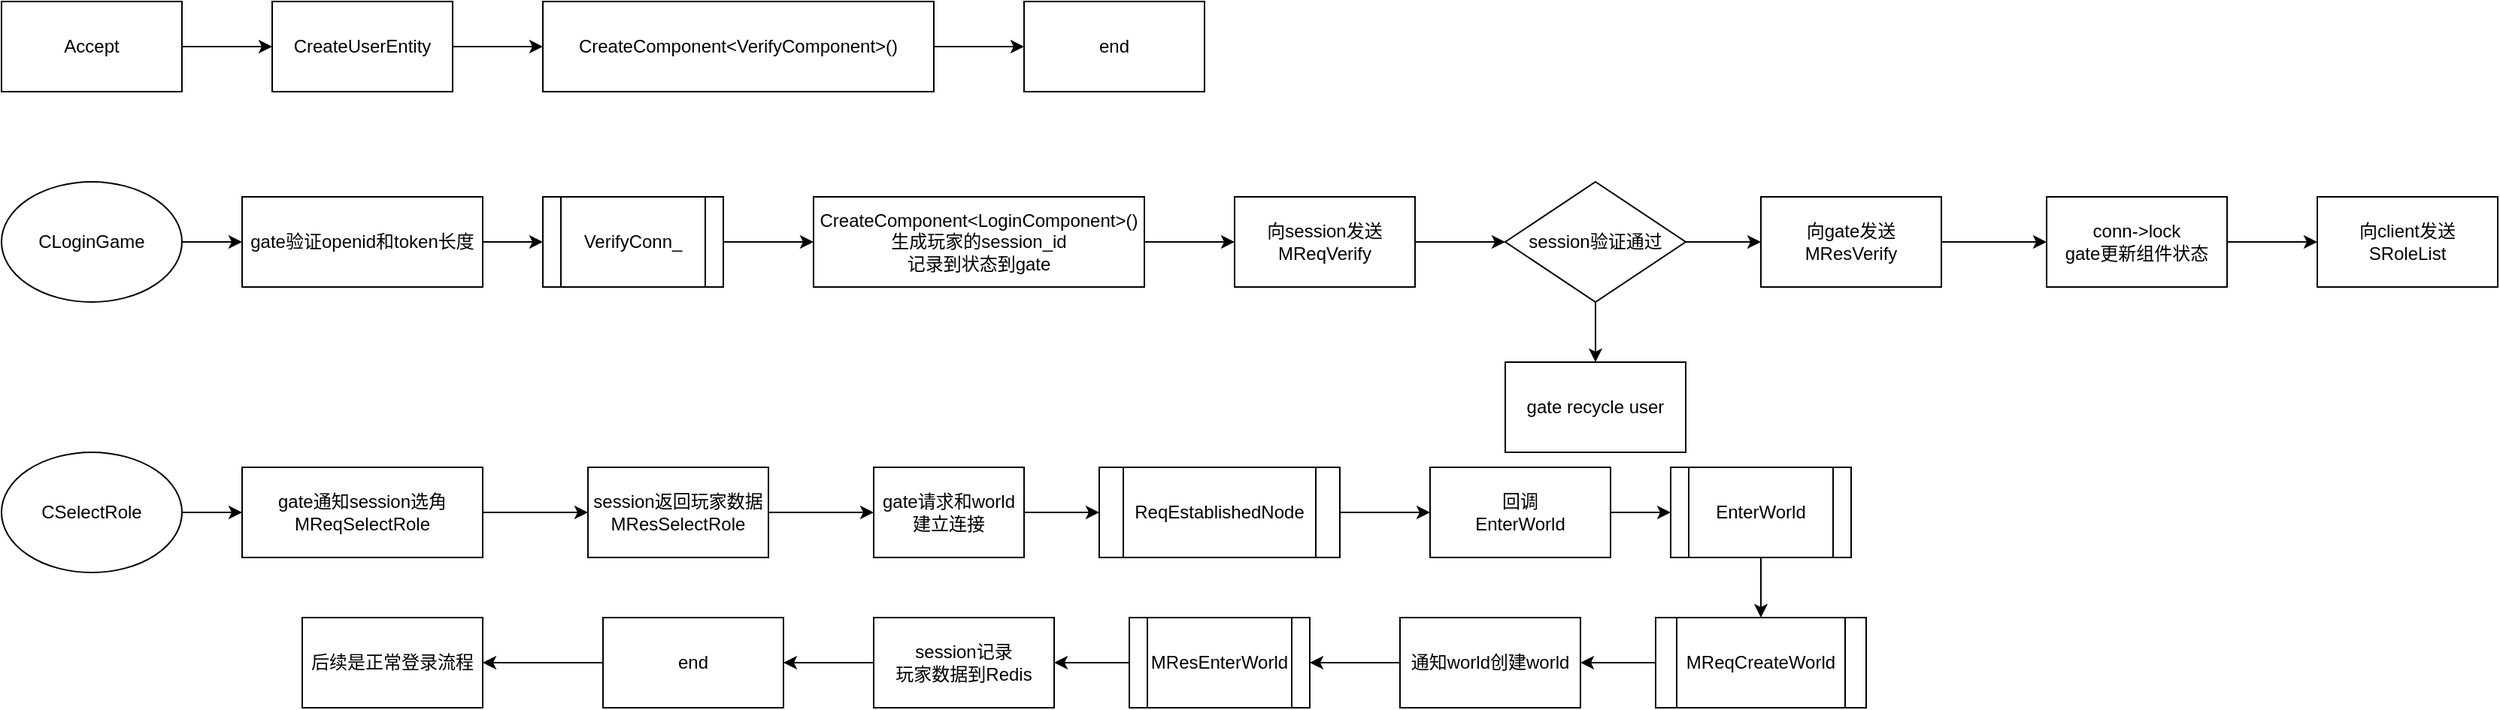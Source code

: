 <mxfile version="26.0.16">
  <diagram name="第 1 页" id="C-d_J6np51PSpjA0dG-Z">
    <mxGraphModel dx="1434" dy="738" grid="1" gridSize="10" guides="1" tooltips="1" connect="1" arrows="1" fold="1" page="1" pageScale="1" pageWidth="827" pageHeight="1169" math="0" shadow="0">
      <root>
        <mxCell id="0" />
        <mxCell id="1" parent="0" />
        <mxCell id="HDlahi36_DwtvmR1-DTq-4" value="" style="edgeStyle=orthogonalEdgeStyle;rounded=0;orthogonalLoop=1;jettySize=auto;html=1;" parent="1" source="HDlahi36_DwtvmR1-DTq-1" target="HDlahi36_DwtvmR1-DTq-3" edge="1">
          <mxGeometry relative="1" as="geometry" />
        </mxCell>
        <mxCell id="HDlahi36_DwtvmR1-DTq-1" value="CLoginGame" style="ellipse;whiteSpace=wrap;html=1;" parent="1" vertex="1">
          <mxGeometry x="80" y="190" width="120" height="80" as="geometry" />
        </mxCell>
        <mxCell id="HDlahi36_DwtvmR1-DTq-13" value="" style="edgeStyle=orthogonalEdgeStyle;rounded=0;orthogonalLoop=1;jettySize=auto;html=1;" parent="1" source="HDlahi36_DwtvmR1-DTq-3" target="HDlahi36_DwtvmR1-DTq-12" edge="1">
          <mxGeometry relative="1" as="geometry" />
        </mxCell>
        <mxCell id="HDlahi36_DwtvmR1-DTq-3" value="gate验证openid和token长度" style="rounded=0;whiteSpace=wrap;html=1;" parent="1" vertex="1">
          <mxGeometry x="240" y="200" width="160" height="60" as="geometry" />
        </mxCell>
        <mxCell id="HDlahi36_DwtvmR1-DTq-7" value="" style="edgeStyle=orthogonalEdgeStyle;rounded=0;orthogonalLoop=1;jettySize=auto;html=1;" parent="1" source="HDlahi36_DwtvmR1-DTq-5" target="HDlahi36_DwtvmR1-DTq-6" edge="1">
          <mxGeometry relative="1" as="geometry" />
        </mxCell>
        <mxCell id="HDlahi36_DwtvmR1-DTq-5" value="Accept" style="rounded=0;whiteSpace=wrap;html=1;" parent="1" vertex="1">
          <mxGeometry x="80" y="70" width="120" height="60" as="geometry" />
        </mxCell>
        <mxCell id="HDlahi36_DwtvmR1-DTq-9" value="" style="edgeStyle=orthogonalEdgeStyle;rounded=0;orthogonalLoop=1;jettySize=auto;html=1;" parent="1" source="HDlahi36_DwtvmR1-DTq-6" target="HDlahi36_DwtvmR1-DTq-8" edge="1">
          <mxGeometry relative="1" as="geometry" />
        </mxCell>
        <mxCell id="HDlahi36_DwtvmR1-DTq-6" value="CreateUserEntity" style="rounded=0;whiteSpace=wrap;html=1;" parent="1" vertex="1">
          <mxGeometry x="260" y="70" width="120" height="60" as="geometry" />
        </mxCell>
        <mxCell id="HDlahi36_DwtvmR1-DTq-19" value="" style="edgeStyle=orthogonalEdgeStyle;rounded=0;orthogonalLoop=1;jettySize=auto;html=1;" parent="1" source="HDlahi36_DwtvmR1-DTq-8" target="HDlahi36_DwtvmR1-DTq-18" edge="1">
          <mxGeometry relative="1" as="geometry" />
        </mxCell>
        <mxCell id="HDlahi36_DwtvmR1-DTq-8" value="CreateComponent&amp;lt;VerifyComponent&amp;gt;()" style="rounded=0;whiteSpace=wrap;html=1;" parent="1" vertex="1">
          <mxGeometry x="440" y="70" width="260" height="60" as="geometry" />
        </mxCell>
        <mxCell id="HDlahi36_DwtvmR1-DTq-15" value="" style="edgeStyle=orthogonalEdgeStyle;rounded=0;orthogonalLoop=1;jettySize=auto;html=1;" parent="1" source="HDlahi36_DwtvmR1-DTq-12" target="HDlahi36_DwtvmR1-DTq-14" edge="1">
          <mxGeometry relative="1" as="geometry" />
        </mxCell>
        <mxCell id="HDlahi36_DwtvmR1-DTq-12" value="VerifyConn_" style="shape=process;whiteSpace=wrap;html=1;backgroundOutline=1;" parent="1" vertex="1">
          <mxGeometry x="440" y="200" width="120" height="60" as="geometry" />
        </mxCell>
        <mxCell id="HDlahi36_DwtvmR1-DTq-17" value="" style="edgeStyle=orthogonalEdgeStyle;rounded=0;orthogonalLoop=1;jettySize=auto;html=1;" parent="1" source="HDlahi36_DwtvmR1-DTq-14" target="HDlahi36_DwtvmR1-DTq-16" edge="1">
          <mxGeometry relative="1" as="geometry" />
        </mxCell>
        <mxCell id="HDlahi36_DwtvmR1-DTq-14" value="CreateComponent&amp;lt;LoginComponent&amp;gt;()&lt;br&gt;生成玩家的session_id&lt;br&gt;记录到状态到gate" style="rounded=0;whiteSpace=wrap;html=1;" parent="1" vertex="1">
          <mxGeometry x="620" y="200" width="220" height="60" as="geometry" />
        </mxCell>
        <mxCell id="z6gSEbufGHkCqKadq6yi-2" value="" style="edgeStyle=orthogonalEdgeStyle;rounded=0;orthogonalLoop=1;jettySize=auto;html=1;" parent="1" source="HDlahi36_DwtvmR1-DTq-16" target="z6gSEbufGHkCqKadq6yi-1" edge="1">
          <mxGeometry relative="1" as="geometry" />
        </mxCell>
        <mxCell id="HDlahi36_DwtvmR1-DTq-16" value="向session发送MReqVerify" style="rounded=0;whiteSpace=wrap;html=1;" parent="1" vertex="1">
          <mxGeometry x="900" y="200" width="120" height="60" as="geometry" />
        </mxCell>
        <mxCell id="HDlahi36_DwtvmR1-DTq-18" value="end" style="whiteSpace=wrap;html=1;rounded=0;" parent="1" vertex="1">
          <mxGeometry x="760" y="70" width="120" height="60" as="geometry" />
        </mxCell>
        <mxCell id="z6gSEbufGHkCqKadq6yi-4" value="" style="edgeStyle=orthogonalEdgeStyle;rounded=0;orthogonalLoop=1;jettySize=auto;html=1;" parent="1" source="z6gSEbufGHkCqKadq6yi-1" target="z6gSEbufGHkCqKadq6yi-3" edge="1">
          <mxGeometry relative="1" as="geometry" />
        </mxCell>
        <mxCell id="z6gSEbufGHkCqKadq6yi-6" value="" style="edgeStyle=orthogonalEdgeStyle;rounded=0;orthogonalLoop=1;jettySize=auto;html=1;" parent="1" source="z6gSEbufGHkCqKadq6yi-1" target="z6gSEbufGHkCqKadq6yi-5" edge="1">
          <mxGeometry relative="1" as="geometry" />
        </mxCell>
        <mxCell id="z6gSEbufGHkCqKadq6yi-1" value="session验证通过" style="rhombus;whiteSpace=wrap;html=1;rounded=0;" parent="1" vertex="1">
          <mxGeometry x="1080" y="190" width="120" height="80" as="geometry" />
        </mxCell>
        <mxCell id="z6gSEbufGHkCqKadq6yi-11" value="" style="edgeStyle=orthogonalEdgeStyle;rounded=0;orthogonalLoop=1;jettySize=auto;html=1;" parent="1" source="z6gSEbufGHkCqKadq6yi-3" target="z6gSEbufGHkCqKadq6yi-10" edge="1">
          <mxGeometry relative="1" as="geometry" />
        </mxCell>
        <mxCell id="z6gSEbufGHkCqKadq6yi-3" value="向gate发送MResVerify" style="whiteSpace=wrap;html=1;rounded=0;" parent="1" vertex="1">
          <mxGeometry x="1250" y="200" width="120" height="60" as="geometry" />
        </mxCell>
        <mxCell id="z6gSEbufGHkCqKadq6yi-5" value="gate recycle&amp;nbsp;user" style="whiteSpace=wrap;html=1;rounded=0;" parent="1" vertex="1">
          <mxGeometry x="1080" y="310" width="120" height="60" as="geometry" />
        </mxCell>
        <mxCell id="z6gSEbufGHkCqKadq6yi-9" value="" style="edgeStyle=orthogonalEdgeStyle;rounded=0;orthogonalLoop=1;jettySize=auto;html=1;" parent="1" source="z6gSEbufGHkCqKadq6yi-7" target="z6gSEbufGHkCqKadq6yi-8" edge="1">
          <mxGeometry relative="1" as="geometry" />
        </mxCell>
        <mxCell id="z6gSEbufGHkCqKadq6yi-7" value="CSelectRole" style="ellipse;whiteSpace=wrap;html=1;" parent="1" vertex="1">
          <mxGeometry x="80" y="370" width="120" height="80" as="geometry" />
        </mxCell>
        <mxCell id="f2scbYY9tvPgvcLN5l5b-2" value="" style="edgeStyle=orthogonalEdgeStyle;rounded=0;orthogonalLoop=1;jettySize=auto;html=1;" edge="1" parent="1" source="z6gSEbufGHkCqKadq6yi-8" target="f2scbYY9tvPgvcLN5l5b-1">
          <mxGeometry relative="1" as="geometry" />
        </mxCell>
        <mxCell id="z6gSEbufGHkCqKadq6yi-8" value="gate通知session选角&lt;br&gt;MReqSelectRole" style="whiteSpace=wrap;html=1;" parent="1" vertex="1">
          <mxGeometry x="240" y="380" width="160" height="60" as="geometry" />
        </mxCell>
        <mxCell id="z6gSEbufGHkCqKadq6yi-13" value="" style="edgeStyle=orthogonalEdgeStyle;rounded=0;orthogonalLoop=1;jettySize=auto;html=1;" parent="1" source="z6gSEbufGHkCqKadq6yi-10" target="z6gSEbufGHkCqKadq6yi-12" edge="1">
          <mxGeometry relative="1" as="geometry" />
        </mxCell>
        <mxCell id="z6gSEbufGHkCqKadq6yi-10" value="&lt;div&gt;conn-&amp;gt;lock&lt;/div&gt;&lt;div&gt;gate更新组件状态&lt;/div&gt;" style="whiteSpace=wrap;html=1;rounded=0;" parent="1" vertex="1">
          <mxGeometry x="1440" y="200" width="120" height="60" as="geometry" />
        </mxCell>
        <mxCell id="z6gSEbufGHkCqKadq6yi-12" value="向client发送&lt;br&gt;SRoleList" style="whiteSpace=wrap;html=1;rounded=0;" parent="1" vertex="1">
          <mxGeometry x="1620" y="200" width="120" height="60" as="geometry" />
        </mxCell>
        <mxCell id="f2scbYY9tvPgvcLN5l5b-4" value="" style="edgeStyle=orthogonalEdgeStyle;rounded=0;orthogonalLoop=1;jettySize=auto;html=1;" edge="1" parent="1" source="f2scbYY9tvPgvcLN5l5b-1" target="f2scbYY9tvPgvcLN5l5b-3">
          <mxGeometry relative="1" as="geometry" />
        </mxCell>
        <mxCell id="f2scbYY9tvPgvcLN5l5b-1" value="session返回玩家数据&lt;br&gt;MResSelectRole" style="whiteSpace=wrap;html=1;" vertex="1" parent="1">
          <mxGeometry x="470" y="380" width="120" height="60" as="geometry" />
        </mxCell>
        <mxCell id="f2scbYY9tvPgvcLN5l5b-9" value="" style="edgeStyle=orthogonalEdgeStyle;rounded=0;orthogonalLoop=1;jettySize=auto;html=1;" edge="1" parent="1" source="f2scbYY9tvPgvcLN5l5b-3" target="f2scbYY9tvPgvcLN5l5b-8">
          <mxGeometry relative="1" as="geometry" />
        </mxCell>
        <mxCell id="f2scbYY9tvPgvcLN5l5b-3" value="gate请求和world建立连接" style="whiteSpace=wrap;html=1;" vertex="1" parent="1">
          <mxGeometry x="660" y="380" width="100" height="60" as="geometry" />
        </mxCell>
        <mxCell id="f2scbYY9tvPgvcLN5l5b-11" value="" style="edgeStyle=orthogonalEdgeStyle;rounded=0;orthogonalLoop=1;jettySize=auto;html=1;" edge="1" parent="1" source="f2scbYY9tvPgvcLN5l5b-8" target="f2scbYY9tvPgvcLN5l5b-10">
          <mxGeometry relative="1" as="geometry" />
        </mxCell>
        <mxCell id="f2scbYY9tvPgvcLN5l5b-8" value="ReqEstablishedNode" style="shape=process;whiteSpace=wrap;html=1;backgroundOutline=1;" vertex="1" parent="1">
          <mxGeometry x="810" y="380" width="160" height="60" as="geometry" />
        </mxCell>
        <mxCell id="f2scbYY9tvPgvcLN5l5b-13" value="" style="edgeStyle=orthogonalEdgeStyle;rounded=0;orthogonalLoop=1;jettySize=auto;html=1;" edge="1" parent="1" source="f2scbYY9tvPgvcLN5l5b-10" target="f2scbYY9tvPgvcLN5l5b-12">
          <mxGeometry relative="1" as="geometry" />
        </mxCell>
        <mxCell id="f2scbYY9tvPgvcLN5l5b-10" value="回调&lt;br&gt;EnterWorld" style="whiteSpace=wrap;html=1;" vertex="1" parent="1">
          <mxGeometry x="1030" y="380" width="120" height="60" as="geometry" />
        </mxCell>
        <mxCell id="f2scbYY9tvPgvcLN5l5b-22" value="" style="edgeStyle=orthogonalEdgeStyle;rounded=0;orthogonalLoop=1;jettySize=auto;html=1;" edge="1" parent="1" source="f2scbYY9tvPgvcLN5l5b-12" target="f2scbYY9tvPgvcLN5l5b-18">
          <mxGeometry relative="1" as="geometry" />
        </mxCell>
        <mxCell id="f2scbYY9tvPgvcLN5l5b-12" value="EnterWorld" style="shape=process;whiteSpace=wrap;html=1;backgroundOutline=1;" vertex="1" parent="1">
          <mxGeometry x="1190" y="380" width="120" height="60" as="geometry" />
        </mxCell>
        <mxCell id="f2scbYY9tvPgvcLN5l5b-24" value="" style="edgeStyle=orthogonalEdgeStyle;rounded=0;orthogonalLoop=1;jettySize=auto;html=1;" edge="1" parent="1" source="f2scbYY9tvPgvcLN5l5b-16" target="f2scbYY9tvPgvcLN5l5b-20">
          <mxGeometry relative="1" as="geometry" />
        </mxCell>
        <mxCell id="f2scbYY9tvPgvcLN5l5b-16" value="通知world创建world" style="whiteSpace=wrap;html=1;" vertex="1" parent="1">
          <mxGeometry x="1010" y="480" width="120" height="60" as="geometry" />
        </mxCell>
        <mxCell id="f2scbYY9tvPgvcLN5l5b-23" value="" style="edgeStyle=orthogonalEdgeStyle;rounded=0;orthogonalLoop=1;jettySize=auto;html=1;" edge="1" parent="1" source="f2scbYY9tvPgvcLN5l5b-18" target="f2scbYY9tvPgvcLN5l5b-16">
          <mxGeometry relative="1" as="geometry" />
        </mxCell>
        <mxCell id="f2scbYY9tvPgvcLN5l5b-18" value="MReqCreateWorld" style="shape=process;whiteSpace=wrap;html=1;backgroundOutline=1;" vertex="1" parent="1">
          <mxGeometry x="1180" y="480" width="140" height="60" as="geometry" />
        </mxCell>
        <mxCell id="f2scbYY9tvPgvcLN5l5b-26" value="" style="edgeStyle=orthogonalEdgeStyle;rounded=0;orthogonalLoop=1;jettySize=auto;html=1;" edge="1" parent="1" source="f2scbYY9tvPgvcLN5l5b-20" target="f2scbYY9tvPgvcLN5l5b-25">
          <mxGeometry relative="1" as="geometry" />
        </mxCell>
        <mxCell id="f2scbYY9tvPgvcLN5l5b-20" value="MResEnterWorld" style="shape=process;whiteSpace=wrap;html=1;backgroundOutline=1;" vertex="1" parent="1">
          <mxGeometry x="830" y="480" width="120" height="60" as="geometry" />
        </mxCell>
        <mxCell id="f2scbYY9tvPgvcLN5l5b-28" value="" style="edgeStyle=orthogonalEdgeStyle;rounded=0;orthogonalLoop=1;jettySize=auto;html=1;" edge="1" parent="1" source="f2scbYY9tvPgvcLN5l5b-25" target="f2scbYY9tvPgvcLN5l5b-27">
          <mxGeometry relative="1" as="geometry" />
        </mxCell>
        <mxCell id="f2scbYY9tvPgvcLN5l5b-25" value="session记录&lt;br&gt;玩家数据到Redis" style="whiteSpace=wrap;html=1;" vertex="1" parent="1">
          <mxGeometry x="660" y="480" width="120" height="60" as="geometry" />
        </mxCell>
        <mxCell id="f2scbYY9tvPgvcLN5l5b-30" value="" style="edgeStyle=orthogonalEdgeStyle;rounded=0;orthogonalLoop=1;jettySize=auto;html=1;" edge="1" parent="1" source="f2scbYY9tvPgvcLN5l5b-27" target="f2scbYY9tvPgvcLN5l5b-29">
          <mxGeometry relative="1" as="geometry" />
        </mxCell>
        <mxCell id="f2scbYY9tvPgvcLN5l5b-27" value="end" style="whiteSpace=wrap;html=1;" vertex="1" parent="1">
          <mxGeometry x="480" y="480" width="120" height="60" as="geometry" />
        </mxCell>
        <mxCell id="f2scbYY9tvPgvcLN5l5b-29" value="后续是正常登录流程" style="whiteSpace=wrap;html=1;" vertex="1" parent="1">
          <mxGeometry x="280" y="480" width="120" height="60" as="geometry" />
        </mxCell>
      </root>
    </mxGraphModel>
  </diagram>
</mxfile>

